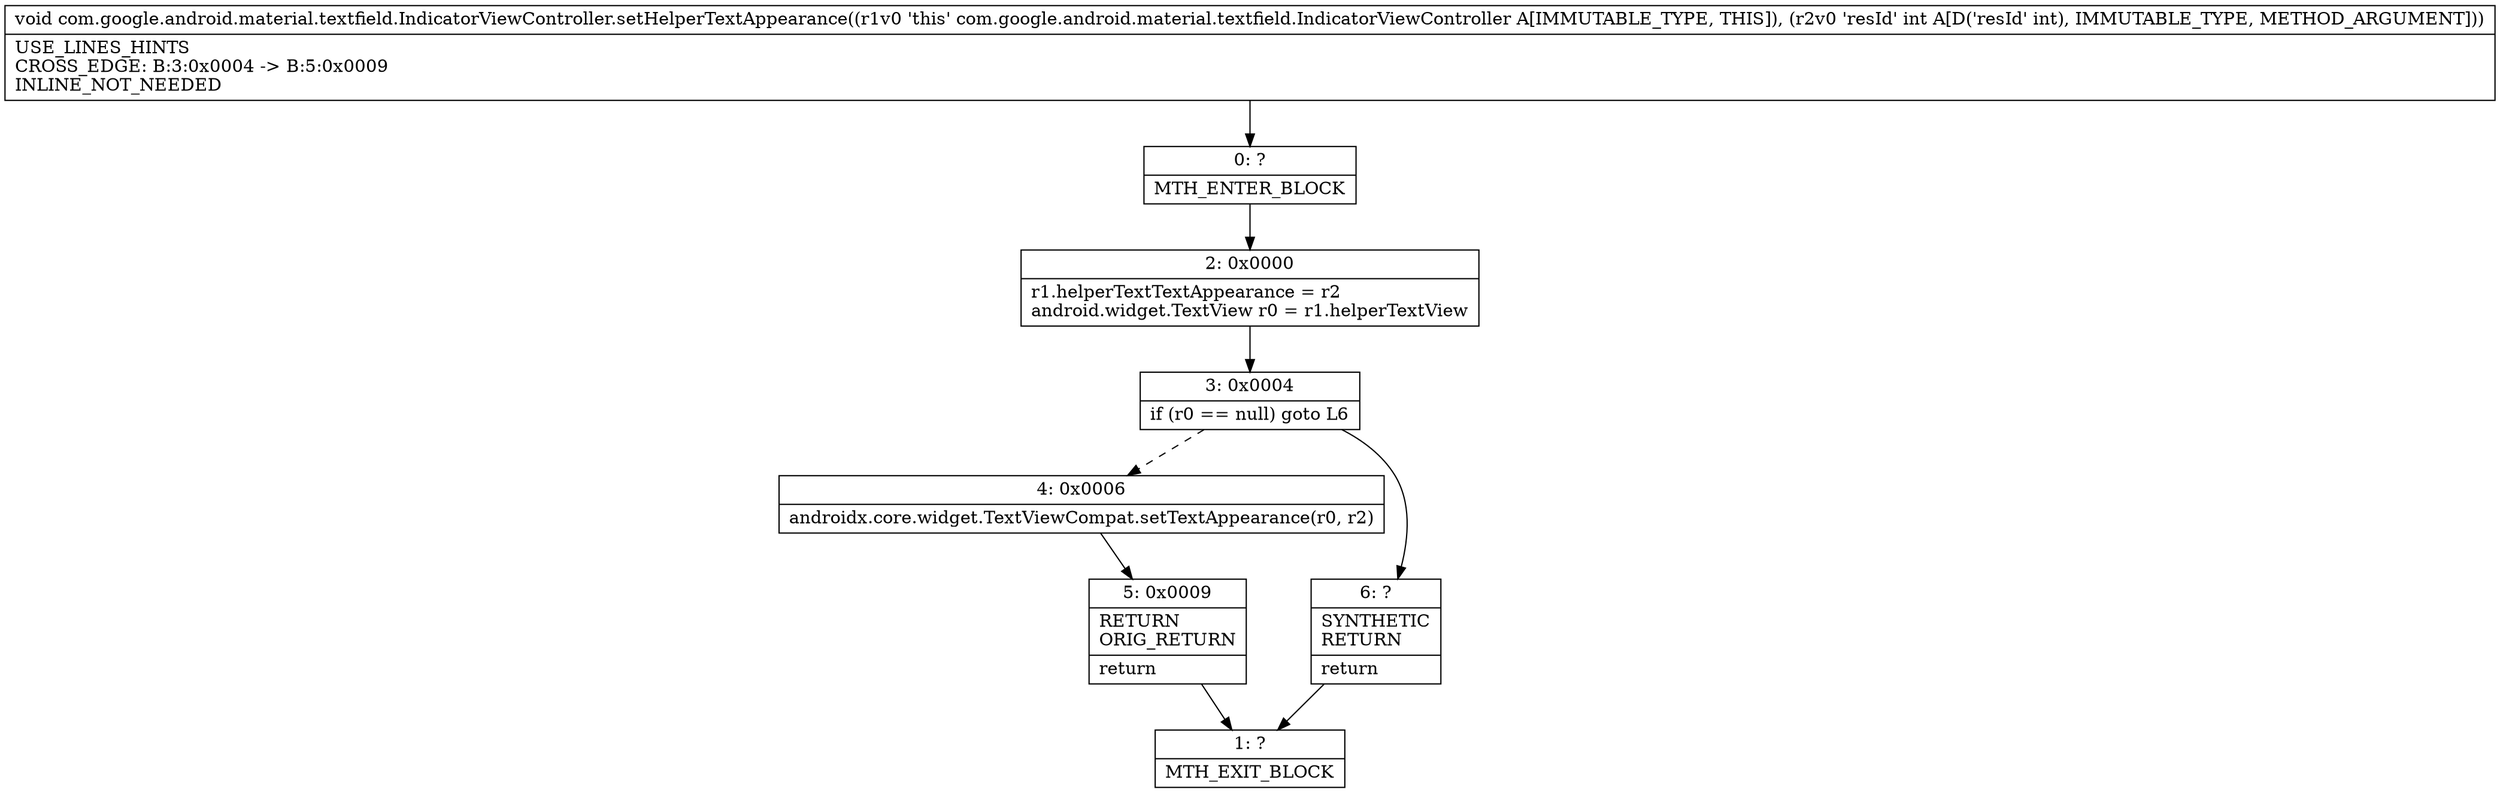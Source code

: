 digraph "CFG forcom.google.android.material.textfield.IndicatorViewController.setHelperTextAppearance(I)V" {
Node_0 [shape=record,label="{0\:\ ?|MTH_ENTER_BLOCK\l}"];
Node_2 [shape=record,label="{2\:\ 0x0000|r1.helperTextTextAppearance = r2\landroid.widget.TextView r0 = r1.helperTextView\l}"];
Node_3 [shape=record,label="{3\:\ 0x0004|if (r0 == null) goto L6\l}"];
Node_4 [shape=record,label="{4\:\ 0x0006|androidx.core.widget.TextViewCompat.setTextAppearance(r0, r2)\l}"];
Node_5 [shape=record,label="{5\:\ 0x0009|RETURN\lORIG_RETURN\l|return\l}"];
Node_1 [shape=record,label="{1\:\ ?|MTH_EXIT_BLOCK\l}"];
Node_6 [shape=record,label="{6\:\ ?|SYNTHETIC\lRETURN\l|return\l}"];
MethodNode[shape=record,label="{void com.google.android.material.textfield.IndicatorViewController.setHelperTextAppearance((r1v0 'this' com.google.android.material.textfield.IndicatorViewController A[IMMUTABLE_TYPE, THIS]), (r2v0 'resId' int A[D('resId' int), IMMUTABLE_TYPE, METHOD_ARGUMENT]))  | USE_LINES_HINTS\lCROSS_EDGE: B:3:0x0004 \-\> B:5:0x0009\lINLINE_NOT_NEEDED\l}"];
MethodNode -> Node_0;Node_0 -> Node_2;
Node_2 -> Node_3;
Node_3 -> Node_4[style=dashed];
Node_3 -> Node_6;
Node_4 -> Node_5;
Node_5 -> Node_1;
Node_6 -> Node_1;
}

